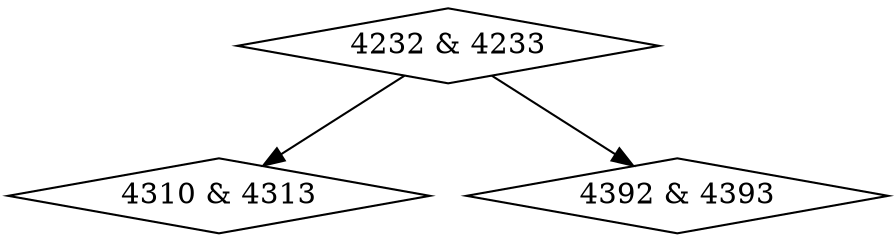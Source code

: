 digraph {
0 [label = "4232 & 4233", shape = diamond];
1 [label = "4310 & 4313", shape = diamond];
2 [label = "4392 & 4393", shape = diamond];
0->1;
0->2;
}
